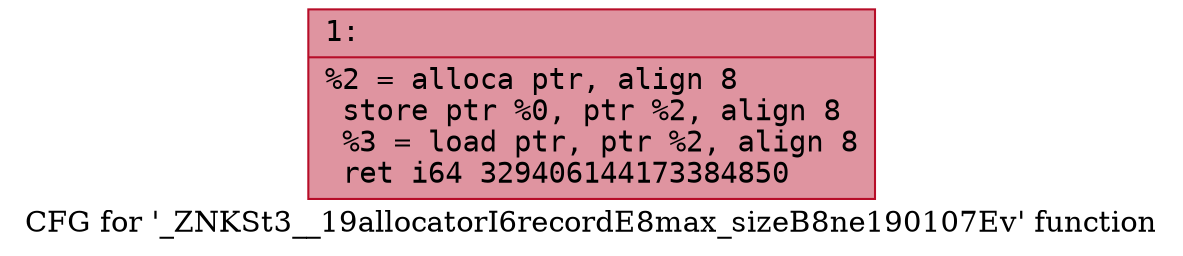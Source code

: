 digraph "CFG for '_ZNKSt3__19allocatorI6recordE8max_sizeB8ne190107Ev' function" {
	label="CFG for '_ZNKSt3__19allocatorI6recordE8max_sizeB8ne190107Ev' function";

	Node0x600001763980 [shape=record,color="#b70d28ff", style=filled, fillcolor="#b70d2870" fontname="Courier",label="{1:\l|  %2 = alloca ptr, align 8\l  store ptr %0, ptr %2, align 8\l  %3 = load ptr, ptr %2, align 8\l  ret i64 329406144173384850\l}"];
}
